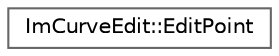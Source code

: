 digraph "Graphical Class Hierarchy"
{
 // LATEX_PDF_SIZE
  bgcolor="transparent";
  edge [fontname=Helvetica,fontsize=10,labelfontname=Helvetica,labelfontsize=10];
  node [fontname=Helvetica,fontsize=10,shape=box,height=0.2,width=0.4];
  rankdir="LR";
  Node0 [label="ImCurveEdit::EditPoint",height=0.2,width=0.4,color="grey40", fillcolor="white", style="filled",URL="$struct_im_curve_edit_1_1_edit_point.html",tooltip=" "];
}
